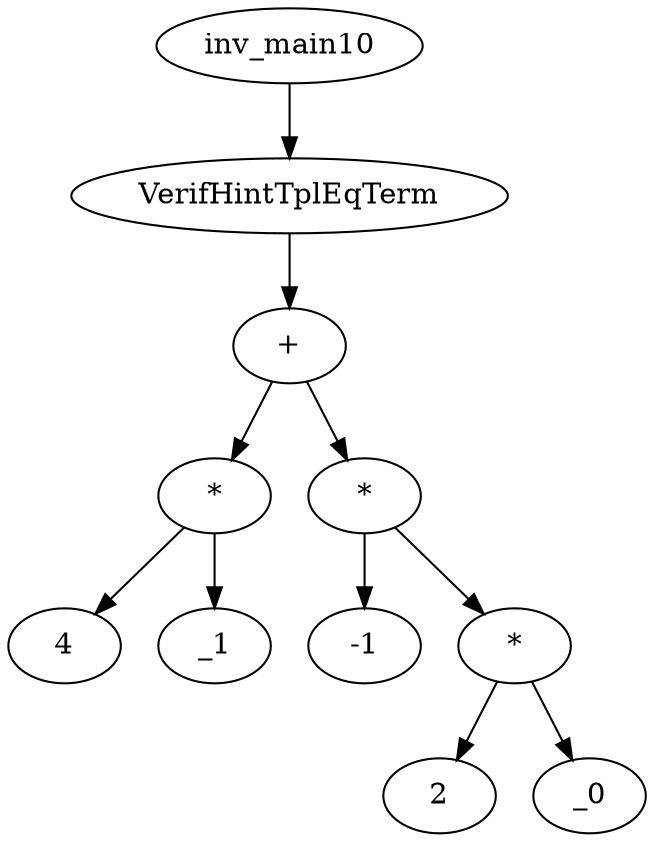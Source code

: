 digraph dag {
0 [label="inv_main10"];
1 [label="VerifHintTplEqTerm"];
2 [label="+"];
3 [label="*"];
4 [label="4"];
5 [label="_1"];
6 [label="*"];
7 [label="-1"];
8 [label="*"];
9 [label="2"];
10 [label="_0"];
0->1
1->2
2->3
2 -> 6
3->5
3 -> 4
6->8
6 -> 7
8->10
8 -> 9
}
